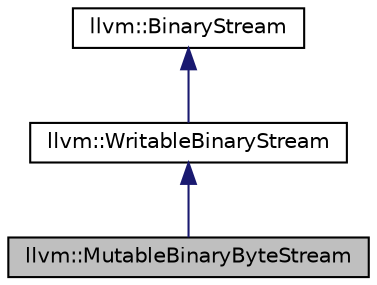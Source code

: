 digraph "llvm::MutableBinaryByteStream"
{
 // LATEX_PDF_SIZE
  bgcolor="transparent";
  edge [fontname="Helvetica",fontsize="10",labelfontname="Helvetica",labelfontsize="10"];
  node [fontname="Helvetica",fontsize="10",shape="box"];
  Node1 [label="llvm::MutableBinaryByteStream",height=0.2,width=0.4,color="black", fillcolor="grey75", style="filled", fontcolor="black",tooltip="An implementation of BinaryStream which holds its entire data set in a single contiguous buffer."];
  Node2 -> Node1 [dir="back",color="midnightblue",fontsize="10",style="solid",fontname="Helvetica"];
  Node2 [label="llvm::WritableBinaryStream",height=0.2,width=0.4,color="black",URL="$classllvm_1_1WritableBinaryStream.html",tooltip="A BinaryStream which can be read from as well as written to."];
  Node3 -> Node2 [dir="back",color="midnightblue",fontsize="10",style="solid",fontname="Helvetica"];
  Node3 [label="llvm::BinaryStream",height=0.2,width=0.4,color="black",URL="$classllvm_1_1BinaryStream.html",tooltip="An interface for accessing data in a stream-like format, but which discourages copying."];
}
